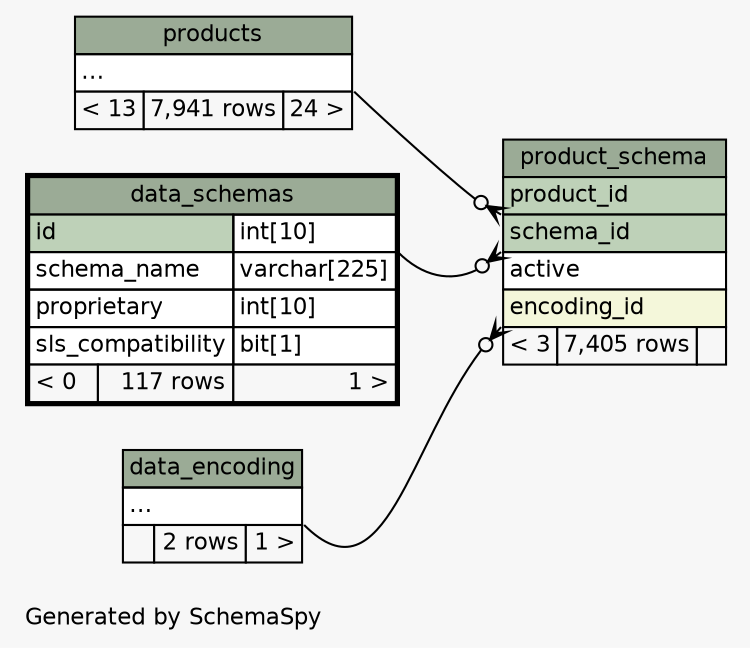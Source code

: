 // dot null on Windows 10 10.0
// SchemaSpy rev 590
digraph "twoDegreesRelationshipsDiagram" {
  graph [
    rankdir="RL"
    bgcolor="#f7f7f7"
    label="\nGenerated by SchemaSpy"
    labeljust="l"
    nodesep="0.18"
    ranksep="0.46"
    fontname="Helvetica"
    fontsize="11"
  ];
  node [
    fontname="Helvetica"
    fontsize="11"
    shape="plaintext"
  ];
  edge [
    arrowsize="0.8"
  ];
  "product_schema":"encoding_id":sw -> "data_encoding":"elipses":se [arrowhead=none dir=back arrowtail=crowodot];
  "product_schema":"product_id":sw -> "products":"elipses":se [arrowhead=none dir=back arrowtail=crowodot];
  "product_schema":"schema_id":sw -> "data_schemas":"id.type":se [arrowhead=none dir=back arrowtail=crowodot];
  "data_encoding" [
    label=<
    <TABLE BORDER="0" CELLBORDER="1" CELLSPACING="0" BGCOLOR="#ffffff">
      <TR><TD COLSPAN="3" BGCOLOR="#9bab96" ALIGN="CENTER">data_encoding</TD></TR>
      <TR><TD PORT="elipses" COLSPAN="3" ALIGN="LEFT">...</TD></TR>
      <TR><TD ALIGN="LEFT" BGCOLOR="#f7f7f7">  </TD><TD ALIGN="RIGHT" BGCOLOR="#f7f7f7">2 rows</TD><TD ALIGN="RIGHT" BGCOLOR="#f7f7f7">1 &gt;</TD></TR>
    </TABLE>>
    URL="data_encoding.html"
    tooltip="data_encoding"
  ];
  "data_schemas" [
    label=<
    <TABLE BORDER="2" CELLBORDER="1" CELLSPACING="0" BGCOLOR="#ffffff">
      <TR><TD COLSPAN="3" BGCOLOR="#9bab96" ALIGN="CENTER">data_schemas</TD></TR>
      <TR><TD PORT="id" COLSPAN="2" BGCOLOR="#bed1b8" ALIGN="LEFT">id</TD><TD PORT="id.type" ALIGN="LEFT">int[10]</TD></TR>
      <TR><TD PORT="schema_name" COLSPAN="2" ALIGN="LEFT">schema_name</TD><TD PORT="schema_name.type" ALIGN="LEFT">varchar[225]</TD></TR>
      <TR><TD PORT="proprietary" COLSPAN="2" ALIGN="LEFT">proprietary</TD><TD PORT="proprietary.type" ALIGN="LEFT">int[10]</TD></TR>
      <TR><TD PORT="sls_compatibility" COLSPAN="2" ALIGN="LEFT">sls_compatibility</TD><TD PORT="sls_compatibility.type" ALIGN="LEFT">bit[1]</TD></TR>
      <TR><TD ALIGN="LEFT" BGCOLOR="#f7f7f7">&lt; 0</TD><TD ALIGN="RIGHT" BGCOLOR="#f7f7f7">117 rows</TD><TD ALIGN="RIGHT" BGCOLOR="#f7f7f7">1 &gt;</TD></TR>
    </TABLE>>
    URL="data_schemas.html"
    tooltip="data_schemas"
  ];
  "product_schema" [
    label=<
    <TABLE BORDER="0" CELLBORDER="1" CELLSPACING="0" BGCOLOR="#ffffff">
      <TR><TD COLSPAN="3" BGCOLOR="#9bab96" ALIGN="CENTER">product_schema</TD></TR>
      <TR><TD PORT="product_id" COLSPAN="3" BGCOLOR="#bed1b8" ALIGN="LEFT">product_id</TD></TR>
      <TR><TD PORT="schema_id" COLSPAN="3" BGCOLOR="#bed1b8" ALIGN="LEFT">schema_id</TD></TR>
      <TR><TD PORT="active" COLSPAN="3" ALIGN="LEFT">active</TD></TR>
      <TR><TD PORT="encoding_id" COLSPAN="3" BGCOLOR="#f4f7da" ALIGN="LEFT">encoding_id</TD></TR>
      <TR><TD ALIGN="LEFT" BGCOLOR="#f7f7f7">&lt; 3</TD><TD ALIGN="RIGHT" BGCOLOR="#f7f7f7">7,405 rows</TD><TD ALIGN="RIGHT" BGCOLOR="#f7f7f7">  </TD></TR>
    </TABLE>>
    URL="product_schema.html"
    tooltip="product_schema"
  ];
  "products" [
    label=<
    <TABLE BORDER="0" CELLBORDER="1" CELLSPACING="0" BGCOLOR="#ffffff">
      <TR><TD COLSPAN="3" BGCOLOR="#9bab96" ALIGN="CENTER">products</TD></TR>
      <TR><TD PORT="elipses" COLSPAN="3" ALIGN="LEFT">...</TD></TR>
      <TR><TD ALIGN="LEFT" BGCOLOR="#f7f7f7">&lt; 13</TD><TD ALIGN="RIGHT" BGCOLOR="#f7f7f7">7,941 rows</TD><TD ALIGN="RIGHT" BGCOLOR="#f7f7f7">24 &gt;</TD></TR>
    </TABLE>>
    URL="products.html"
    tooltip="products"
  ];
}
